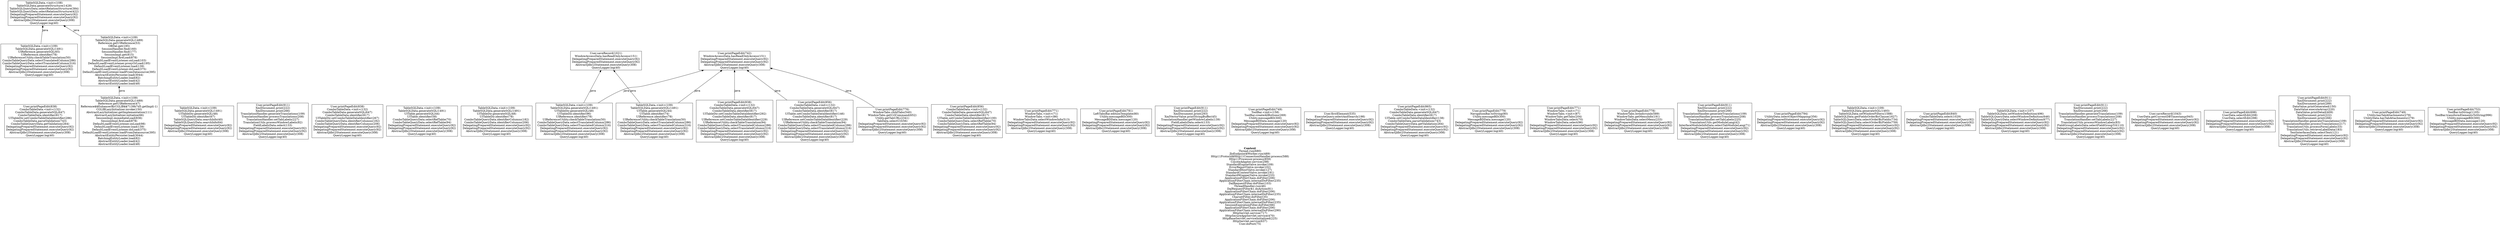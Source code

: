 digraph 9688764 { 
label=<<font face="Times-Bold">Context</font><br/>Thread.run(680)<br/>JIoEndpoint$Worker.run(489)<br/>Http11Protocol$Http11ConnectionHandler.process(588)<br/>Http11Processor.process(859)<br/>CoyoteAdapter.service(298)<br/>StandardEngineValve.invoke(109)<br/>ErrorReportValve.invoke(102)<br/>StandardHostValve.invoke(127)<br/>StandardContextValve.invoke(191)<br/>StandardWrapperValve.invoke(233)<br/>ApplicationFilterChain.doFilter(206)<br/>ApplicationFilterChain.internalDoFilter(235)<br/>DalRequestFilter.doFilter(103)<br/>ThreadHandler.run(46)<br/>DalRequestFilter$1.doAction(81)<br/>ApplicationFilterChain.doFilter(206)<br/>ApplicationFilterChain.internalDoFilter(235)<br/>CharsetFilter.doFilter(35)<br/>ApplicationFilterChain.doFilter(206)<br/>ApplicationFilterChain.internalDoFilter(235)<br/>SessionExpirationFilter.doFilter(66)<br/>ApplicationFilterChain.doFilter(206)<br/>ApplicationFilterChain.internalDoFilter(290)<br/>HttpServlet.service(717)<br/>HttpSecureAppServlet.service(470)<br/>HttpBaseServlet.serviceInitialized(225)<br/>HttpServlet.service(637)<br/>User.doPost(75)>;rankdir=BT;
1 [label="User.printPageEdit(838)\nComboTableData.<init>(132)\nComboTableData.generateSQL(647)\nComboTableData.identifier(817)\nUITableDir.setComboTableDataIdentifier(286)\nComboTableData.parseValidation(743)\nComboTableQueryData.getValidation(264)\nDelegatingPreparedStatement.executeQuery(92)\nDelegatingPreparedStatement.executeQuery(92)\nAbstractJdbc2Statement.executeQuery(308)\nQueryLogger.log(40)\n", shape=box];
2 [label="TableSQLData.<init>(109)\nTableSQLData.generateSQL(1489)\nReference.getUIReference(53)\nOBDal.get(185)\nSessionHandler.find(160)\nSessionHandler.find(177)\nSessionImpl.get(815)\nSessionImpl.fireLoad(878)\nDefaultLoadEventListener.onLoad(103)\nDefaultLoadEventListener.proxyOrLoad(195)\nDefaultLoadEventListener.load(139)\nDefaultLoadEventListener.doLoad(375)\nDefaultLoadEventListener.loadFromDatasource(395)\nAbstractEntityPersister.load(3044)\nBatchingEntityLoader.load(82)\nAbstractEntityLoader.load(42)\nAbstractEntityLoader.load(48)\n", shape=box];
3 [label="TableSQLData.<init>(109)\nTableSQLData.generateSQL(1491)\nUITableDir.generateSQL(48)\nUITableDir.identifier(67)\nTableSQLQueryData.searchInfo(40)\nTableSQLQueryData.searchInfo(64)\nDelegatingPreparedStatement.executeQuery(92)\nDelegatingPreparedStatement.executeQuery(92)\nAbstractJdbc2Statement.executeQuery(308)\nQueryLogger.log(40)\n", shape=box];
4 [label="TableSQLData.<init>(108)\nTableSQLData.generateStructure(1428)\nTableSQLQueryData.selectRelationStructure(384)\nTableSQLQueryData.selectRelationStructure(422)\nDelegatingPreparedStatement.executeQuery(92)\nDelegatingPreparedStatement.executeQuery(92)\nAbstractJdbc2Statement.executeQuery(308)\nQueryLogger.log(40)\n", shape=box];
5 [label="User.printPageEdit(911)\nXmlDocument.print(222)\nXmlDocument.print(266)\nTranslationHandler.generateTranslations(109)\nTranslationHandler.processTranslations(208)\nTranslationHandler.setTabLabels(227)\nTranslationUtils.processWindowLabels(82)\nFieldLabelsData.select(133)\nDelegatingPreparedStatement.executeQuery(92)\nDelegatingPreparedStatement.executeQuery(92)\nAbstractJdbc2Statement.executeQuery(308)\nQueryLogger.log(40)\n", shape=box];
6 [label="User.printPageEdit(838)\nComboTableData.<init>(132)\nComboTableData.generateSQL(647)\nComboTableData.identifier(817)\nUITableDir.setComboTableDataIdentifier(267)\nComboTableQueryData.identifierColumns(182)\nComboTableQueryData.identifierColumns(206)\nDelegatingPreparedStatement.executeQuery(92)\nDelegatingPreparedStatement.executeQuery(92)\nAbstractJdbc2Statement.executeQuery(308)\nQueryLogger.log(40)\n", shape=box];
7 [label="TableSQLData.<init>(109)\nTableSQLData.generateSQL(1491)\nUITable.generateSQL(44)\nUITable.identifier(58)\nComboTableQueryData.selectRefTable(70)\nComboTableQueryData.selectRefTable(94)\nDelegatingPreparedStatement.executeQuery(92)\nDelegatingPreparedStatement.executeQuery(92)\nAbstractJdbc2Statement.executeQuery(308)\nQueryLogger.log(40)\n", shape=box];
8 [label="TableSQLData.<init>(109)\nTableSQLData.generateSQL(1491)\nUITableDir.generateSQL(48)\nUITableDir.identifier(78)\nComboTableQueryData.identifierColumns(182)\nComboTableQueryData.identifierColumns(206)\nDelegatingPreparedStatement.executeQuery(92)\nDelegatingPreparedStatement.executeQuery(92)\nAbstractJdbc2Statement.executeQuery(308)\nQueryLogger.log(40)\n", shape=box];
9 [label="TableSQLData.<init>(109)\nTableSQLData.generateSQL(1491)\nUITableDir.generateSQL(48)\nUITableDir.identifier(96)\nUIReference.identifier(78)\nUIReferenceUtility.checkTableTranslation(50)\nComboTableQueryData.selectTranslatedColumn(286)\nComboTableQueryData.selectTranslatedColumn(316)\nDelegatingPreparedStatement.executeQuery(92)\nDelegatingPreparedStatement.executeQuery(92)\nAbstractJdbc2Statement.executeQuery(308)\nQueryLogger.log(40)\n", shape=box];
10 [label="User.printPageEdit(856)\nComboTableData.<init>(132)\nComboTableData.generateSQL(647)\nComboTableData.identifier(817)\nUITable.setComboTableDataIdentifier(100)\nComboTableQueryData.selectRefTable(70)\nComboTableQueryData.selectRefTable(94)\nDelegatingPreparedStatement.executeQuery(92)\nDelegatingPreparedStatement.executeQuery(92)\nAbstractJdbc2Statement.executeQuery(308)\nQueryLogger.log(40)\n", shape=box];
11 [label="TableSQLData.<init>(109)\nTableSQLData.generateSQL(1491)\nUITable.generateSQL(44)\nUITable.identifier(74)\nUIReference.identifier(78)\nUIReferenceUtility.checkTableTranslation(50)\nComboTableQueryData.selectTranslatedColumn(286)\nComboTableQueryData.selectTranslatedColumn(316)\nDelegatingPreparedStatement.executeQuery(92)\nDelegatingPreparedStatement.executeQuery(92)\nAbstractJdbc2Statement.executeQuery(308)\nQueryLogger.log(40)\n", shape=box];
12 [label="User.printPageEdit(771)\nWindowTabs.<init>(71)\nWindowTabs.<init>(86)\nWindowTabsData.selectWindowInfo(513)\nDelegatingPreparedStatement.executeQuery(92)\nDelegatingPreparedStatement.executeQuery(92)\nAbstractJdbc2Statement.executeQuery(308)\nQueryLogger.log(40)\n", shape=box];
13 [label="User.printPageEdit(838)\nComboTableData.<init>(132)\nComboTableData.generateSQL(647)\nComboTableData.identifier(817)\nUITableDir.setComboTableDataIdentifier(292)\nComboTableData.identifier(817)\nUIReference.setComboTableDataIdentifier(229)\nUIReferenceUtility.checkTableTranslation(94)\nComboTableQueryData.selectTranslatedColumn(286)\nComboTableQueryData.selectTranslatedColumn(316)\nDelegatingPreparedStatement.executeQuery(92)\nDelegatingPreparedStatement.executeQuery(92)\nAbstractJdbc2Statement.executeQuery(308)\nQueryLogger.log(40)\n", shape=box];
14 [label="User.printPageEdit(781)\nLeftTabsBar.editionTemplate(80)\nUtility.messageBD(300)\nMessageBDData.message(120)\nDelegatingPreparedStatement.executeQuery(92)\nDelegatingPreparedStatement.executeQuery(92)\nAbstractJdbc2Statement.executeQuery(308)\nQueryLogger.log(40)\n", shape=box];
15 [label="User.printPageEdit(911)\nXmlDocument.print(222)\nXmlDocument.print(293)\nXmlVectorValue.printStringBuffer(45)\nTranslationHandler.getWindowLabels(139)\nFieldLabelsData.select(133)\nDelegatingPreparedStatement.executeQuery(92)\nDelegatingPreparedStatement.executeQuery(92)\nAbstractJdbc2Statement.executeQuery(308)\nQueryLogger.log(40)\n", shape=box];
16 [label="User.printPageEdit(856)\nComboTableData.<init>(132)\nComboTableData.generateSQL(647)\nComboTableData.identifier(817)\nUITable.setComboTableDataIdentifier(146)\nComboTableData.identifier(817)\nUIReference.setComboTableDataIdentifier(229)\nUIReferenceUtility.checkTableTranslation(94)\nComboTableQueryData.selectTranslatedColumn(286)\nComboTableQueryData.selectTranslatedColumn(316)\nDelegatingPreparedStatement.executeQuery(92)\nDelegatingPreparedStatement.executeQuery(92)\nAbstractJdbc2Statement.executeQuery(308)\nQueryLogger.log(40)\n", shape=box];
17 [label="User.printPageEdit(776)\nWindowTabs.childTabs(540)\nWindowTabs.getUrlCommand(652)\nUtility.getTabURL(2341)\nTabData.selectUrl(56)\nDelegatingPreparedStatement.executeQuery(92)\nDelegatingPreparedStatement.executeQuery(92)\nAbstractJdbc2Statement.executeQuery(308)\nQueryLogger.log(40)\n", shape=box];
18 [label="User.printPageEdit(749)\nToolBar.<init>(158)\nToolBar.createAllButtons(269)\nUtility.messageBD(300)\nMessageBDData.message(120)\nDelegatingPreparedStatement.executeQuery(92)\nDelegatingPreparedStatement.executeQuery(92)\nAbstractJdbc2Statement.executeQuery(308)\nQueryLogger.log(40)\n", shape=box];
19 [label="User.firstElement(535)\nExecuteQuery.selectAndSearch(198)\nDelegatingPreparedStatement.executeQuery(92)\nDelegatingPreparedStatement.executeQuery(92)\nAbstractJdbc2Statement.executeQuery(308)\nQueryLogger.log(40)\n", shape=box];
20 [label="User.printPageEdit(865)\nComboTableData.<init>(132)\nComboTableData.generateSQL(647)\nComboTableData.identifier(817)\nUITable.setComboTableDataIdentifier(138)\nComboTableData.parseValidation(743)\nComboTableQueryData.getValidation(264)\nDelegatingPreparedStatement.executeQuery(92)\nDelegatingPreparedStatement.executeQuery(92)\nAbstractJdbc2Statement.executeQuery(308)\nQueryLogger.log(40)\n", shape=box];
21 [label="User.printPageEdit(779)\nNavigationBar.toString(80)\nUtility.messageBD(300)\nMessageBDData.message(120)\nDelegatingPreparedStatement.executeQuery(92)\nDelegatingPreparedStatement.executeQuery(92)\nAbstractJdbc2Statement.executeQuery(308)\nQueryLogger.log(40)\n", shape=box];
22 [label="User.printPageEdit(771)\nWindowTabs.<init>(71)\nWindowTabs.<init>(87)\nWindowTabs.getTabs(204)\nWindowTabsData.select(70)\nWindowTabsData.select(96)\nDelegatingPreparedStatement.executeQuery(92)\nDelegatingPreparedStatement.executeQuery(92)\nAbstractJdbc2Statement.executeQuery(308)\nQueryLogger.log(40)\n", shape=box];
23 [label="User.saveRecord(1021)\nWindowAccessData.hasReadOnlyAccess(151)\nDelegatingPreparedStatement.executeQuery(92)\nDelegatingPreparedStatement.executeQuery(92)\nAbstractJdbc2Statement.executeQuery(308)\nQueryLogger.log(40)\n", shape=box];
24 [label="User.printPageEdit(778)\nWindowTabs.breadcrumb(589)\nWindowTabs.getMenuInfo(191)\nWindowTabsData.selectMenu(233)\nDelegatingPreparedStatement.executeQuery(92)\nDelegatingPreparedStatement.executeQuery(92)\nAbstractJdbc2Statement.executeQuery(308)\nQueryLogger.log(40)\n", shape=box];
25 [label="User.printPageEdit(911)\nXmlDocument.print(222)\nXmlDocument.print(266)\nTranslationHandler.generateTranslations(109)\nTranslationHandler.processTranslations(208)\nTranslationHandler.setTabLabels(225)\nTranslationUtils.getModuleLang(42)\nInterfaceModuleInfoData.selectTabModuleLang(71)\nDelegatingPreparedStatement.executeQuery(92)\nDelegatingPreparedStatement.executeQuery(92)\nAbstractJdbc2Statement.executeQuery(308)\nQueryLogger.log(40)\n", shape=box];
26 [label="User.printPageEdit(794)\nUtilityData.selectObjectMapping(356)\nDelegatingPreparedStatement.executeQuery(92)\nDelegatingPreparedStatement.executeQuery(92)\nAbstractJdbc2Statement.executeQuery(308)\nQueryLogger.log(40)\n", shape=box];
27 [label="TableSQLData.<init>(109)\nTableSQLData.generateSQL(1491)\nUIReference.generateSQL(65)\nUIReference.identifier(78)\nUIReferenceUtility.checkTableTranslation(50)\nComboTableQueryData.selectTranslatedColumn(286)\nComboTableQueryData.selectTranslatedColumn(316)\nDelegatingPreparedStatement.executeQuery(92)\nDelegatingPreparedStatement.executeQuery(92)\nAbstractJdbc2Statement.executeQuery(308)\nQueryLogger.log(40)\n", shape=box];
28 [label="TableSQLData.<init>(109)\nTableSQLData.generateSQL(1493)\nTableSQLData.setWindowFilters(1588)\nTableSQLData.getFieldsOrderByClause(1627)\nTableSQLQueryData.selectOrderByFields(734)\nTableSQLQueryData.selectOrderByFields(759)\nDelegatingPreparedStatement.executeQuery(92)\nDelegatingPreparedStatement.executeQuery(92)\nAbstractJdbc2Statement.executeQuery(308)\nQueryLogger.log(40)\n", shape=box];
29 [label="User.printPageEdit(840)\nComboTableData.select(1029)\nDelegatingPreparedStatement.executeQuery(92)\nDelegatingPreparedStatement.executeQuery(92)\nAbstractJdbc2Statement.executeQuery(308)\nQueryLogger.log(40)\n", shape=box];
30 [label="TableSQLData.<init>(107)\nTableSQLData.setWindowDefinition(496)\nTableSQLQueryData.selectWindowDefinition(646)\nTableSQLQueryData.selectWindowDefinition(677)\nDelegatingPreparedStatement.executeQuery(92)\nDelegatingPreparedStatement.executeQuery(92)\nAbstractJdbc2Statement.executeQuery(308)\nQueryLogger.log(40)\n", shape=box];
31 [label="User.printPageEdit(911)\nXmlDocument.print(222)\nXmlDocument.print(266)\nTranslationHandler.generateTranslations(109)\nTranslationHandler.processTranslations(208)\nTranslationHandler.setTabLabels(227)\nTranslationUtils.processWindowLabels(83)\nFieldGroupLabelsData.selectFieldGroupTrl(110)\nDelegatingPreparedStatement.executeQuery(92)\nDelegatingPreparedStatement.executeQuery(92)\nAbstractJdbc2Statement.executeQuery(308)\nQueryLogger.log(40)\n", shape=box];
32 [label="User.saveRecord(1043)\nUserData.getCurrentDBTimestamp(945)\nDelegatingPreparedStatement.executeQuery(92)\nDelegatingPreparedStatement.executeQuery(92)\nAbstractJdbc2Statement.executeQuery(308)\nQueryLogger.log(40)\n", shape=box];
33 [label="User.printPageEdit(698)\nUserData.selectEdit(208)\nUserData.selectEdit(298)\nDelegatingPreparedStatement.executeQuery(92)\nDelegatingPreparedStatement.executeQuery(92)\nAbstractJdbc2Statement.executeQuery(308)\nQueryLogger.log(40)\n", shape=box];
34 [label="User.printPageEdit(911)\nXmlDocument.print(222)\nXmlDocument.print(289)\nDataValue.printGenerated(150)\nDataValue.executeArray(220)\nDataValue.printDetail(409)\nXmlDocument.print(222)\nXmlDocument.print(266)\nTranslationHandler.generateTranslations(109)\nTranslationHandler.processTranslations(217)\nTranslationUtils.processFormLabels(33)\nTranslationUtils.retrieveLabelData(183)\nTextInterfacesData.selectText(121)\nDelegatingPreparedStatement.executeQuery(92)\nDelegatingPreparedStatement.executeQuery(92)\nAbstractJdbc2Statement.executeQuery(308)\nQueryLogger.log(40)\n", shape=box];
35 [label="TableSQLData.<init>(109)\nTableSQLData.generateSQL(1489)\nReference.getUIReference(47)\nReference$$EnhancerByCGLIB$$7139b7d5.getImpl(-1)\nCGLIBLazyInitializer.invoke(150)\nAbstractLazyInitializer.getImplementation(111)\nAbstractLazyInitializer.initialize(66)\nSessionImpl.immediateLoad(836)\nSessionImpl.fireLoad(878)\nDefaultLoadEventListener.onLoad(98)\nDefaultLoadEventListener.load(139)\nDefaultLoadEventListener.doLoad(375)\nDefaultLoadEventListener.loadFromDatasource(395)\nAbstractEntityPersister.load(3044)\nBatchingEntityLoader.load(82)\nAbstractEntityLoader.load(42)\nAbstractEntityLoader.load(48)\n", shape=box];
36 [label="User.printPageEdit(742)\nWindowAccessData.hasReadOnlyAccess(151)\nDelegatingPreparedStatement.executeQuery(92)\nDelegatingPreparedStatement.executeQuery(92)\nAbstractJdbc2Statement.executeQuery(308)\nQueryLogger.log(40)\n", shape=box];
37 [label="User.printPageEdit(749)\nUtility.hasTabAttachments(278)\nUtilityData.hasTabAttachments(279)\nDelegatingPreparedStatement.executeQuery(92)\nDelegatingPreparedStatement.executeQuery(92)\nAbstractJdbc2Statement.executeQuery(308)\nQueryLogger.log(40)\n", shape=box];
38 [label="User.printPageEdit(753)\nToolBar.toString(1105)\nToolBar.transformElementsToString(996)\nUtility.messageBD(300)\nMessageBDData.message(120)\nDelegatingPreparedStatement.executeQuery(92)\nDelegatingPreparedStatement.executeQuery(92)\nAbstractJdbc2Statement.executeQuery(308)\nQueryLogger.log(40)\n", shape=box];
2 -> 4 [label="java" color=black];
9 -> 36 [label="java" color=black];
9 -> 23 [label="java" color=black];
11 -> 36 [label="java" color=black];
11 -> 23 [label="java" color=black];
13 -> 36 [label="java" color=black];
16 -> 36 [label="java" color=black];
17 -> 36 [label="java" color=black];
27 -> 4 [label="java" color=black];
35 -> 2 [label="java" color=black];
}

